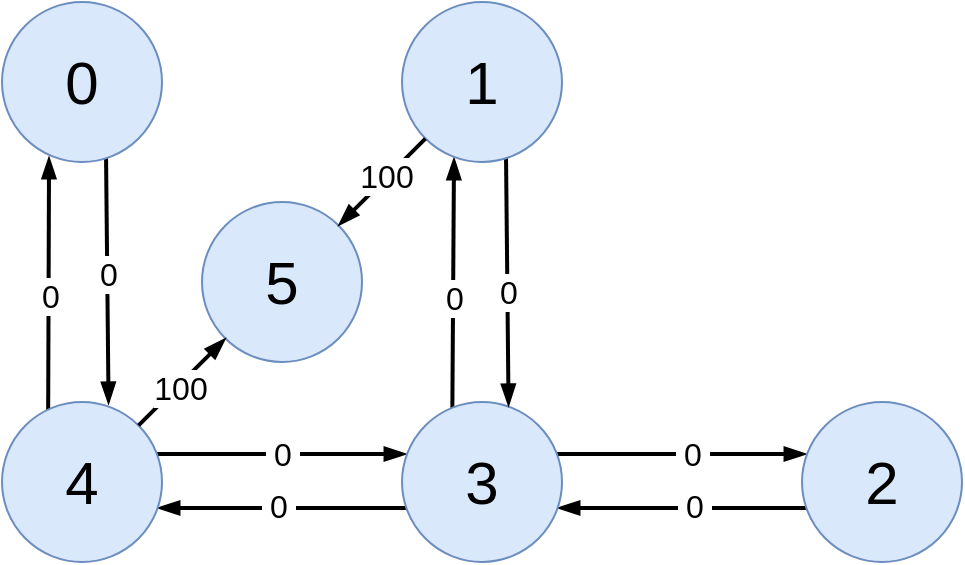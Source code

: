 <mxfile version="24.7.17">
  <diagram name="Página-1" id="b-KRjIP8d8N8ahd06Er-">
    <mxGraphModel dx="680" dy="684" grid="1" gridSize="10" guides="1" tooltips="1" connect="1" arrows="1" fold="1" page="1" pageScale="1" pageWidth="827" pageHeight="1169" math="0" shadow="0">
      <root>
        <mxCell id="0" />
        <mxCell id="1" parent="0" />
        <mxCell id="jnYJZ6hA2NI6pBvCydft-11" value="" style="endArrow=blockThin;html=1;rounded=0;endFill=1;strokeWidth=2;exitX=0.668;exitY=0.966;exitDx=0;exitDy=0;exitPerimeter=0;entryX=0.684;entryY=0.04;entryDx=0;entryDy=0;entryPerimeter=0;" edge="1" parent="1">
          <mxGeometry width="50" height="50" relative="1" as="geometry">
            <mxPoint x="212.0" y="235.0" as="sourcePoint" />
            <mxPoint x="213.28" y="360.92" as="targetPoint" />
          </mxGeometry>
        </mxCell>
        <mxCell id="jnYJZ6hA2NI6pBvCydft-30" value="&lt;font style=&quot;font-size: 16px;&quot;&gt;0&lt;/font&gt;" style="edgeLabel;html=1;align=center;verticalAlign=middle;resizable=0;points=[];" vertex="1" connectable="0" parent="jnYJZ6hA2NI6pBvCydft-11">
          <mxGeometry x="-0.032" relative="1" as="geometry">
            <mxPoint as="offset" />
          </mxGeometry>
        </mxCell>
        <mxCell id="jnYJZ6hA2NI6pBvCydft-12" value="" style="endArrow=blockThin;html=1;rounded=0;endFill=1;strokeWidth=2;entryX=0.294;entryY=0.969;entryDx=0;entryDy=0;entryPerimeter=0;" edge="1" parent="1" target="jnYJZ6hA2NI6pBvCydft-1">
          <mxGeometry width="50" height="50" relative="1" as="geometry">
            <mxPoint x="183" y="390" as="sourcePoint" />
            <mxPoint x="140" y="270" as="targetPoint" />
          </mxGeometry>
        </mxCell>
        <mxCell id="jnYJZ6hA2NI6pBvCydft-29" value="&lt;font style=&quot;font-size: 16px;&quot;&gt;0&lt;/font&gt;" style="edgeLabel;html=1;align=center;verticalAlign=middle;resizable=0;points=[];" vertex="1" connectable="0" parent="jnYJZ6hA2NI6pBvCydft-12">
          <mxGeometry x="0.093" relative="1" as="geometry">
            <mxPoint as="offset" />
          </mxGeometry>
        </mxCell>
        <mxCell id="jnYJZ6hA2NI6pBvCydft-15" value="" style="endArrow=blockThin;html=1;rounded=0;endFill=1;strokeWidth=2;exitX=0;exitY=1;exitDx=0;exitDy=0;entryX=1;entryY=1;entryDx=0;entryDy=0;" edge="1" parent="1">
          <mxGeometry width="50" height="50" relative="1" as="geometry">
            <mxPoint x="382" y="413" as="sourcePoint" />
            <mxPoint x="238" y="413" as="targetPoint" />
          </mxGeometry>
        </mxCell>
        <mxCell id="jnYJZ6hA2NI6pBvCydft-35" value="&lt;font style=&quot;font-size: 16px;&quot;&gt;&amp;nbsp;0&amp;nbsp;&lt;/font&gt;" style="edgeLabel;html=1;align=center;verticalAlign=middle;resizable=0;points=[];" vertex="1" connectable="0" parent="jnYJZ6hA2NI6pBvCydft-15">
          <mxGeometry x="0.173" y="-1" relative="1" as="geometry">
            <mxPoint as="offset" />
          </mxGeometry>
        </mxCell>
        <mxCell id="jnYJZ6hA2NI6pBvCydft-16" value="" style="endArrow=blockThin;html=1;rounded=0;endFill=1;strokeWidth=2;exitX=1;exitY=0;exitDx=0;exitDy=0;entryX=0;entryY=0;entryDx=0;entryDy=0;" edge="1" parent="1">
          <mxGeometry width="50" height="50" relative="1" as="geometry">
            <mxPoint x="218" y="386" as="sourcePoint" />
            <mxPoint x="362" y="386" as="targetPoint" />
          </mxGeometry>
        </mxCell>
        <mxCell id="jnYJZ6hA2NI6pBvCydft-36" value="&lt;font style=&quot;font-size: 16px;&quot;&gt;&amp;nbsp;0&amp;nbsp;&lt;/font&gt;" style="edgeLabel;html=1;align=center;verticalAlign=middle;resizable=0;points=[];" vertex="1" connectable="0" parent="jnYJZ6hA2NI6pBvCydft-16">
          <mxGeometry x="0.137" relative="1" as="geometry">
            <mxPoint as="offset" />
          </mxGeometry>
        </mxCell>
        <mxCell id="jnYJZ6hA2NI6pBvCydft-3" value="&lt;font style=&quot;font-size: 30px;&quot;&gt;4&lt;/font&gt;" style="ellipse;whiteSpace=wrap;html=1;aspect=fixed;fillColor=#dae8fc;strokeColor=#6c8ebf;" vertex="1" parent="1">
          <mxGeometry x="160" y="360" width="80" height="80" as="geometry" />
        </mxCell>
        <mxCell id="jnYJZ6hA2NI6pBvCydft-22" value="" style="endArrow=blockThin;html=1;rounded=0;endFill=1;strokeWidth=2;exitX=1;exitY=0;exitDx=0;exitDy=0;entryX=0;entryY=0;entryDx=0;entryDy=0;" edge="1" parent="1">
          <mxGeometry width="50" height="50" relative="1" as="geometry">
            <mxPoint x="418" y="386" as="sourcePoint" />
            <mxPoint x="562" y="386" as="targetPoint" />
          </mxGeometry>
        </mxCell>
        <mxCell id="jnYJZ6hA2NI6pBvCydft-33" value="&lt;font style=&quot;font-size: 16px;&quot;&gt;&amp;nbsp;0&amp;nbsp;&lt;/font&gt;" style="edgeLabel;html=1;align=center;verticalAlign=middle;resizable=0;points=[];" vertex="1" connectable="0" parent="jnYJZ6hA2NI6pBvCydft-22">
          <mxGeometry x="0.208" relative="1" as="geometry">
            <mxPoint as="offset" />
          </mxGeometry>
        </mxCell>
        <mxCell id="jnYJZ6hA2NI6pBvCydft-23" value="" style="endArrow=blockThin;html=1;rounded=0;endFill=1;strokeWidth=2;exitX=0;exitY=1;exitDx=0;exitDy=0;entryX=1;entryY=1;entryDx=0;entryDy=0;" edge="1" parent="1">
          <mxGeometry width="50" height="50" relative="1" as="geometry">
            <mxPoint x="582" y="413" as="sourcePoint" />
            <mxPoint x="438" y="413" as="targetPoint" />
          </mxGeometry>
        </mxCell>
        <mxCell id="jnYJZ6hA2NI6pBvCydft-34" value="&lt;font style=&quot;font-size: 16px;&quot;&gt;&amp;nbsp;0&amp;nbsp;&lt;/font&gt;" style="edgeLabel;html=1;align=center;verticalAlign=middle;resizable=0;points=[];" vertex="1" connectable="0" parent="jnYJZ6hA2NI6pBvCydft-23">
          <mxGeometry x="0.057" y="-1" relative="1" as="geometry">
            <mxPoint as="offset" />
          </mxGeometry>
        </mxCell>
        <mxCell id="jnYJZ6hA2NI6pBvCydft-2" value="&lt;font style=&quot;font-size: 30px;&quot;&gt;2&lt;/font&gt;" style="ellipse;whiteSpace=wrap;html=1;aspect=fixed;fillColor=#dae8fc;strokeColor=#6c8ebf;" vertex="1" parent="1">
          <mxGeometry x="560" y="360" width="80" height="80" as="geometry" />
        </mxCell>
        <mxCell id="jnYJZ6hA2NI6pBvCydft-24" value="" style="endArrow=blockThin;html=1;rounded=0;endFill=1;strokeWidth=2;entryX=0.294;entryY=0.969;entryDx=0;entryDy=0;entryPerimeter=0;" edge="1" parent="1">
          <mxGeometry width="50" height="50" relative="1" as="geometry">
            <mxPoint x="385" y="390" as="sourcePoint" />
            <mxPoint x="386" y="238" as="targetPoint" />
          </mxGeometry>
        </mxCell>
        <mxCell id="jnYJZ6hA2NI6pBvCydft-31" value="&lt;font style=&quot;font-size: 16px;&quot;&gt;0&lt;/font&gt;" style="edgeLabel;html=1;align=center;verticalAlign=middle;resizable=0;points=[];" vertex="1" connectable="0" parent="jnYJZ6hA2NI6pBvCydft-24">
          <mxGeometry x="0.085" relative="1" as="geometry">
            <mxPoint as="offset" />
          </mxGeometry>
        </mxCell>
        <mxCell id="jnYJZ6hA2NI6pBvCydft-1" value="&lt;font style=&quot;font-size: 30px;&quot;&gt;0&lt;/font&gt;" style="ellipse;whiteSpace=wrap;html=1;aspect=fixed;fillColor=#dae8fc;strokeColor=#6c8ebf;" vertex="1" parent="1">
          <mxGeometry x="160" y="160" width="80" height="80" as="geometry" />
        </mxCell>
        <mxCell id="jnYJZ6hA2NI6pBvCydft-4" value="&lt;font style=&quot;font-size: 30px;&quot;&gt;3&lt;/font&gt;" style="ellipse;whiteSpace=wrap;html=1;aspect=fixed;fillColor=#dae8fc;strokeColor=#6c8ebf;" vertex="1" parent="1">
          <mxGeometry x="360" y="360" width="80" height="80" as="geometry" />
        </mxCell>
        <mxCell id="jnYJZ6hA2NI6pBvCydft-25" value="" style="endArrow=blockThin;html=1;rounded=0;endFill=1;strokeWidth=2;exitX=0.668;exitY=0.966;exitDx=0;exitDy=0;exitPerimeter=0;entryX=0.684;entryY=0.04;entryDx=0;entryDy=0;entryPerimeter=0;" edge="1" parent="1">
          <mxGeometry width="50" height="50" relative="1" as="geometry">
            <mxPoint x="412.0" y="236.0" as="sourcePoint" />
            <mxPoint x="413.28" y="361.92" as="targetPoint" />
          </mxGeometry>
        </mxCell>
        <mxCell id="jnYJZ6hA2NI6pBvCydft-32" value="&lt;font style=&quot;font-size: 16px;&quot;&gt;0&lt;/font&gt;" style="edgeLabel;html=1;align=center;verticalAlign=middle;resizable=0;points=[];" vertex="1" connectable="0" parent="jnYJZ6hA2NI6pBvCydft-25">
          <mxGeometry x="0.093" relative="1" as="geometry">
            <mxPoint as="offset" />
          </mxGeometry>
        </mxCell>
        <mxCell id="jnYJZ6hA2NI6pBvCydft-6" value="&lt;font style=&quot;font-size: 30px;&quot;&gt;1&lt;/font&gt;" style="ellipse;whiteSpace=wrap;html=1;aspect=fixed;fillColor=#dae8fc;strokeColor=#6c8ebf;" vertex="1" parent="1">
          <mxGeometry x="360" y="160" width="80" height="80" as="geometry" />
        </mxCell>
        <mxCell id="jnYJZ6hA2NI6pBvCydft-26" value="&lt;font style=&quot;font-size: 30px;&quot;&gt;5&lt;/font&gt;" style="ellipse;whiteSpace=wrap;html=1;aspect=fixed;fillColor=#dae8fc;strokeColor=#6c8ebf;" vertex="1" parent="1">
          <mxGeometry x="260" y="260" width="80" height="80" as="geometry" />
        </mxCell>
        <mxCell id="jnYJZ6hA2NI6pBvCydft-27" value="" style="endArrow=blockThin;html=1;rounded=0;endFill=1;strokeWidth=2;entryX=1;entryY=0;entryDx=0;entryDy=0;" edge="1" parent="1" source="jnYJZ6hA2NI6pBvCydft-6" target="jnYJZ6hA2NI6pBvCydft-26">
          <mxGeometry width="50" height="50" relative="1" as="geometry">
            <mxPoint x="280.0" y="180.0" as="sourcePoint" />
            <mxPoint x="281.28" y="305.92" as="targetPoint" />
          </mxGeometry>
        </mxCell>
        <mxCell id="jnYJZ6hA2NI6pBvCydft-37" value="&lt;font style=&quot;font-size: 16px;&quot;&gt;100&lt;/font&gt;" style="edgeLabel;html=1;align=center;verticalAlign=middle;resizable=0;points=[];" vertex="1" connectable="0" parent="jnYJZ6hA2NI6pBvCydft-27">
          <mxGeometry x="-0.112" y="-1" relative="1" as="geometry">
            <mxPoint as="offset" />
          </mxGeometry>
        </mxCell>
        <mxCell id="jnYJZ6hA2NI6pBvCydft-28" value="" style="endArrow=blockThin;html=1;rounded=0;endFill=1;strokeWidth=2;exitX=1;exitY=0;exitDx=0;exitDy=0;" edge="1" parent="1" source="jnYJZ6hA2NI6pBvCydft-3" target="jnYJZ6hA2NI6pBvCydft-26">
          <mxGeometry width="50" height="50" relative="1" as="geometry">
            <mxPoint x="306" y="200" as="sourcePoint" />
            <mxPoint x="260" y="240" as="targetPoint" />
          </mxGeometry>
        </mxCell>
        <mxCell id="jnYJZ6hA2NI6pBvCydft-38" value="&lt;font style=&quot;font-size: 16px;&quot;&gt;100&lt;/font&gt;" style="edgeLabel;html=1;align=center;verticalAlign=middle;resizable=0;points=[];" vertex="1" connectable="0" parent="jnYJZ6hA2NI6pBvCydft-28">
          <mxGeometry x="-0.102" y="-1" relative="1" as="geometry">
            <mxPoint as="offset" />
          </mxGeometry>
        </mxCell>
      </root>
    </mxGraphModel>
  </diagram>
</mxfile>
